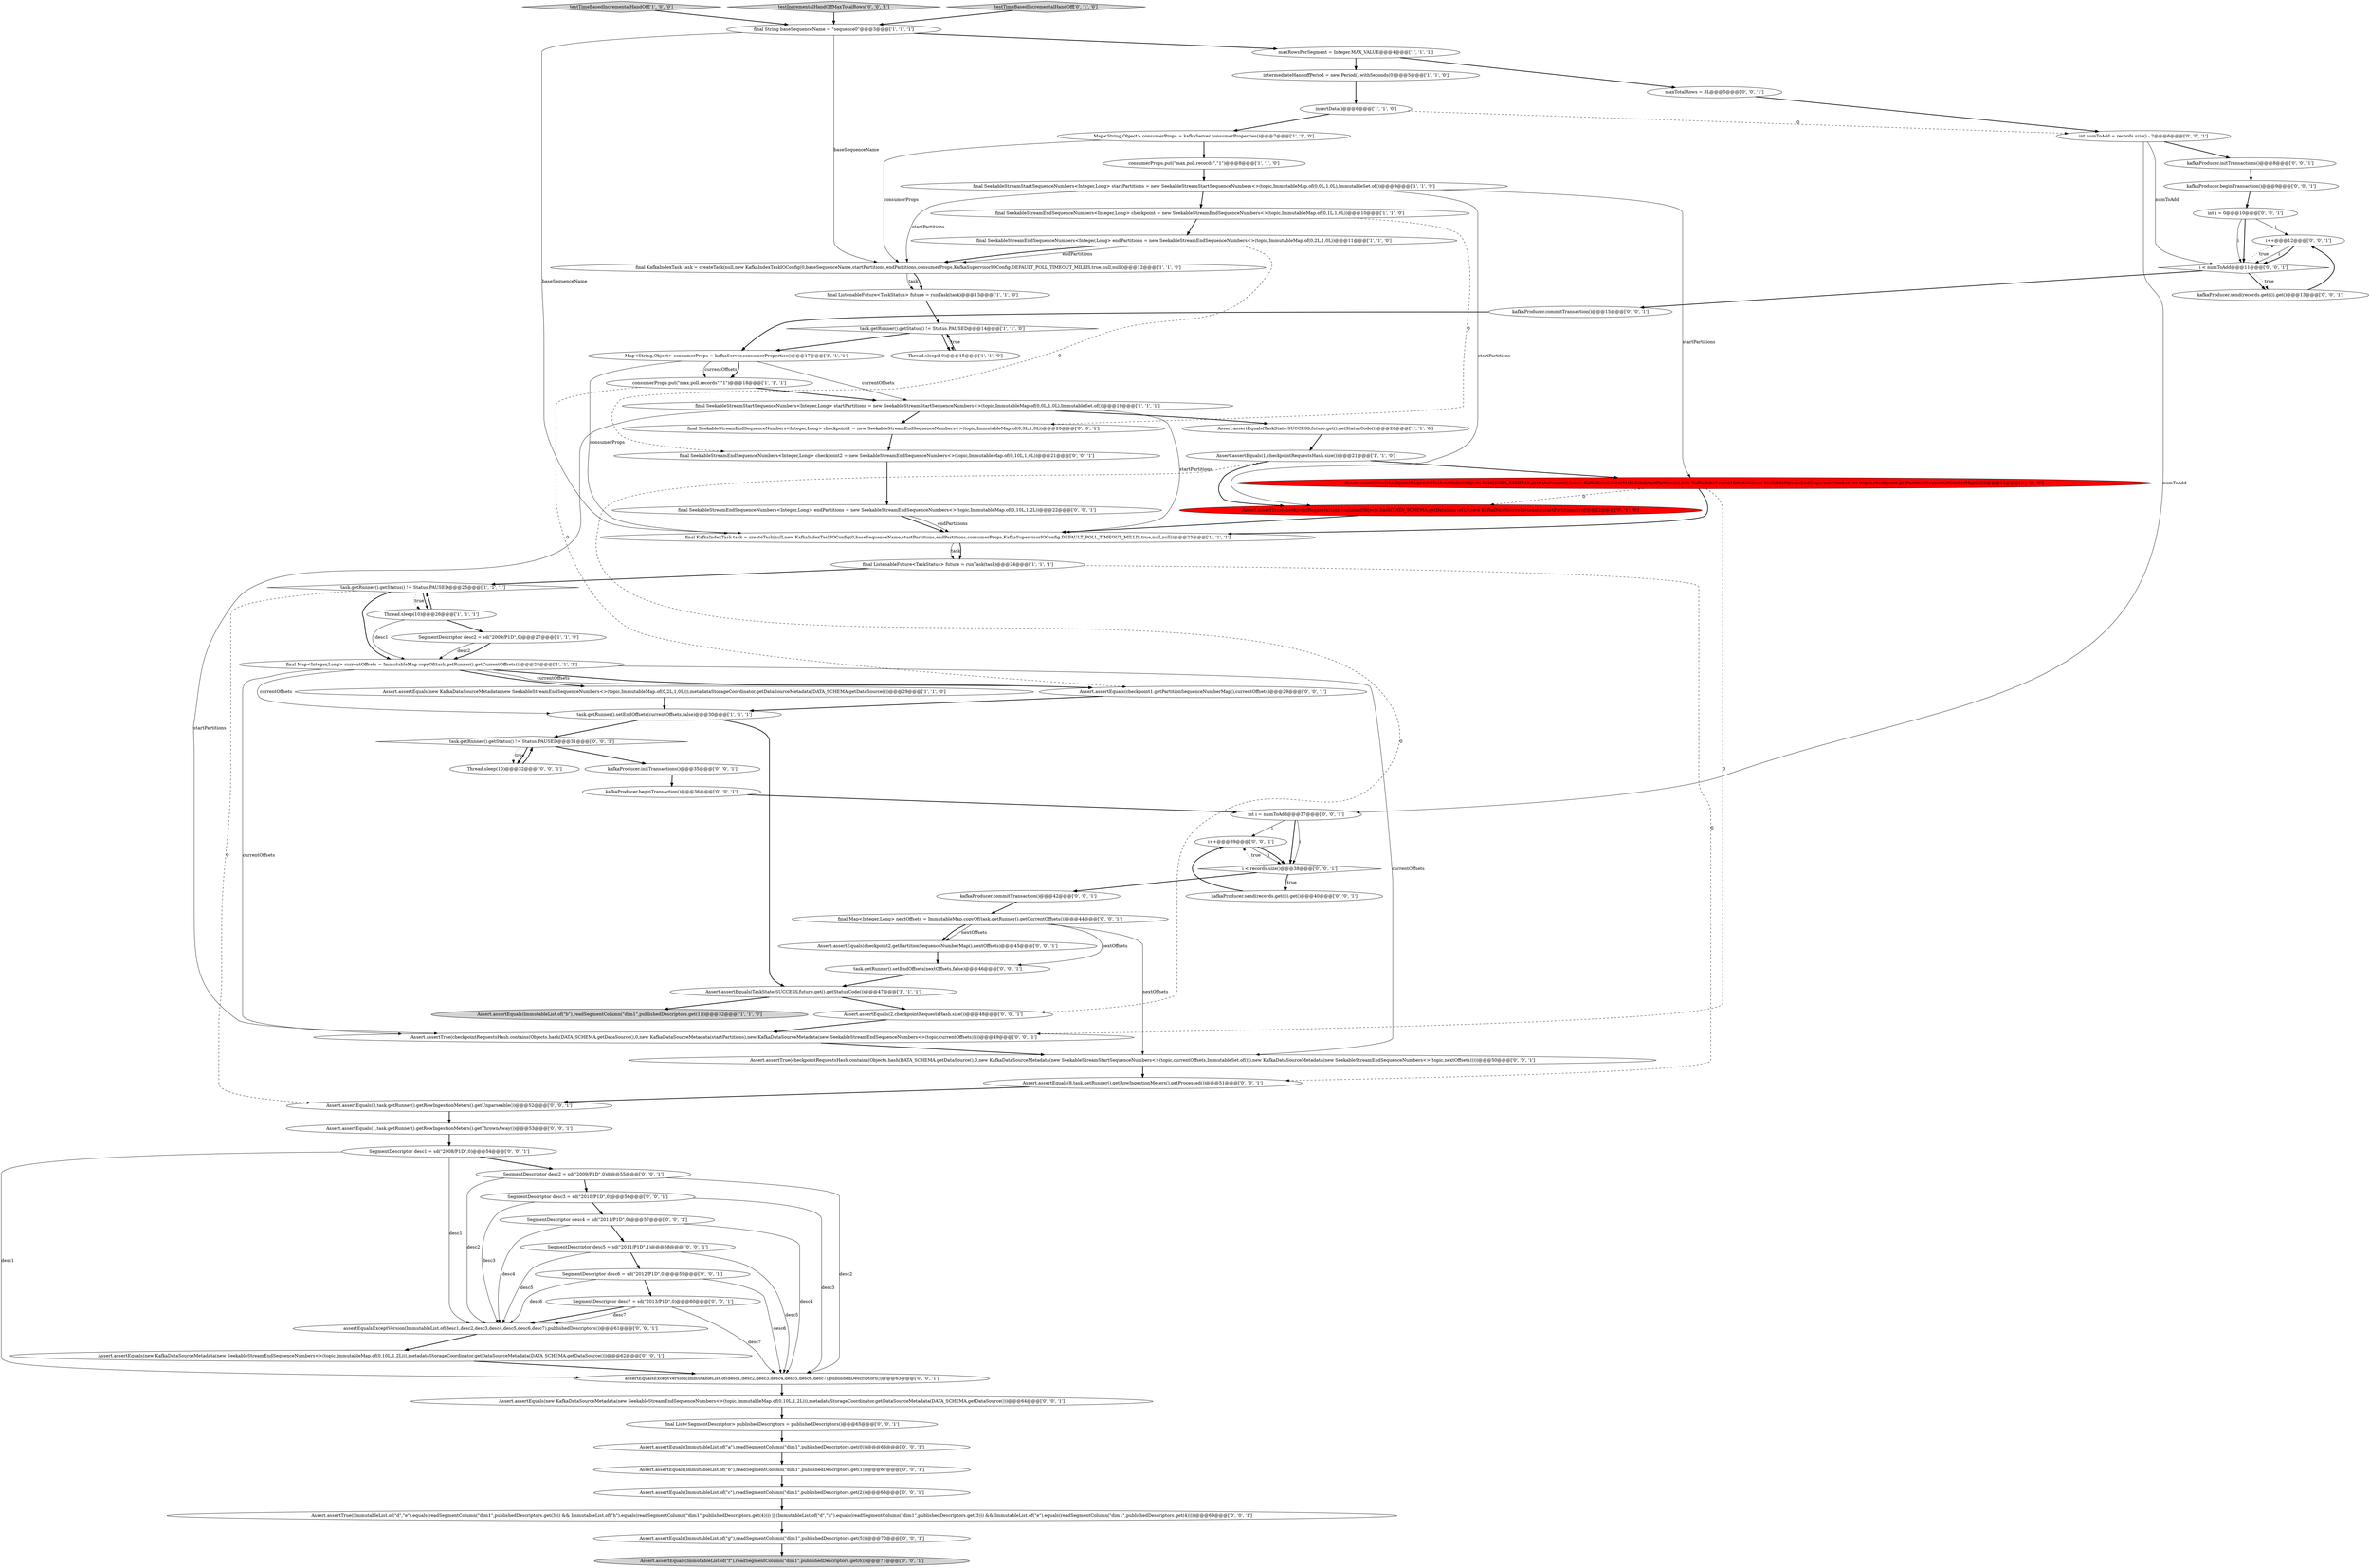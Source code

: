 digraph {
46 [style = filled, label = "Assert.assertEquals(3,task.getRunner().getRowIngestionMeters().getUnparseable())@@@52@@@['0', '0', '1']", fillcolor = white, shape = ellipse image = "AAA0AAABBB3BBB"];
45 [style = filled, label = "final SeekableStreamEndSequenceNumbers<Integer,Long> checkpoint2 = new SeekableStreamEndSequenceNumbers<>(topic,ImmutableMap.of(0,10L,1,0L))@@@21@@@['0', '0', '1']", fillcolor = white, shape = ellipse image = "AAA0AAABBB3BBB"];
19 [style = filled, label = "final KafkaIndexTask task = createTask(null,new KafkaIndexTaskIOConfig(0,baseSequenceName,startPartitions,endPartitions,consumerProps,KafkaSupervisorIOConfig.DEFAULT_POLL_TIMEOUT_MILLIS,true,null,null))@@@23@@@['1', '1', '1']", fillcolor = white, shape = ellipse image = "AAA0AAABBB1BBB"];
17 [style = filled, label = "task.getRunner().getStatus() != Status.PAUSED@@@14@@@['1', '1', '0']", fillcolor = white, shape = diamond image = "AAA0AAABBB1BBB"];
9 [style = filled, label = "consumerProps.put(\"max.poll.records\",\"1\")@@@18@@@['1', '1', '1']", fillcolor = white, shape = ellipse image = "AAA0AAABBB1BBB"];
10 [style = filled, label = "final SeekableStreamEndSequenceNumbers<Integer,Long> checkpoint = new SeekableStreamEndSequenceNumbers<>(topic,ImmutableMap.of(0,1L,1,0L))@@@10@@@['1', '1', '0']", fillcolor = white, shape = ellipse image = "AAA0AAABBB1BBB"];
20 [style = filled, label = "insertData()@@@6@@@['1', '1', '0']", fillcolor = white, shape = ellipse image = "AAA0AAABBB1BBB"];
29 [style = filled, label = "Thread.sleep(10)@@@15@@@['1', '1', '0']", fillcolor = white, shape = ellipse image = "AAA0AAABBB1BBB"];
44 [style = filled, label = "Assert.assertTrue((ImmutableList.of(\"d\",\"e\").equals(readSegmentColumn(\"dim1\",publishedDescriptors.get(3))) && ImmutableList.of(\"h\").equals(readSegmentColumn(\"dim1\",publishedDescriptors.get(4)))) || (ImmutableList.of(\"d\",\"h\").equals(readSegmentColumn(\"dim1\",publishedDescriptors.get(3))) && ImmutableList.of(\"e\").equals(readSegmentColumn(\"dim1\",publishedDescriptors.get(4)))))@@@69@@@['0', '0', '1']", fillcolor = white, shape = ellipse image = "AAA0AAABBB3BBB"];
22 [style = filled, label = "intermediateHandoffPeriod = new Period().withSeconds(0)@@@5@@@['1', '1', '0']", fillcolor = white, shape = ellipse image = "AAA0AAABBB1BBB"];
59 [style = filled, label = "SegmentDescriptor desc4 = sd(\"2011/P1D\",0)@@@57@@@['0', '0', '1']", fillcolor = white, shape = ellipse image = "AAA0AAABBB3BBB"];
13 [style = filled, label = "final SeekableStreamEndSequenceNumbers<Integer,Long> endPartitions = new SeekableStreamEndSequenceNumbers<>(topic,ImmutableMap.of(0,2L,1,0L))@@@11@@@['1', '1', '0']", fillcolor = white, shape = ellipse image = "AAA0AAABBB1BBB"];
55 [style = filled, label = "kafkaProducer.initTransactions()@@@8@@@['0', '0', '1']", fillcolor = white, shape = ellipse image = "AAA0AAABBB3BBB"];
50 [style = filled, label = "Assert.assertTrue(checkpointRequestsHash.contains(Objects.hash(DATA_SCHEMA.getDataSource(),0,new KafkaDataSourceMetadata(new SeekableStreamStartSequenceNumbers<>(topic,currentOffsets,ImmutableSet.of())),new KafkaDataSourceMetadata(new SeekableStreamEndSequenceNumbers<>(topic,nextOffsets)))))@@@50@@@['0', '0', '1']", fillcolor = white, shape = ellipse image = "AAA0AAABBB3BBB"];
4 [style = filled, label = "SegmentDescriptor desc2 = sd(\"2009/P1D\",0)@@@27@@@['1', '1', '0']", fillcolor = white, shape = ellipse image = "AAA0AAABBB1BBB"];
60 [style = filled, label = "i++@@@12@@@['0', '0', '1']", fillcolor = white, shape = ellipse image = "AAA0AAABBB3BBB"];
39 [style = filled, label = "assertEqualsExceptVersion(ImmutableList.of(desc1,desc2,desc3,desc4,desc5,desc6,desc7),publishedDescriptors())@@@63@@@['0', '0', '1']", fillcolor = white, shape = ellipse image = "AAA0AAABBB3BBB"];
8 [style = filled, label = "Thread.sleep(10)@@@26@@@['1', '1', '1']", fillcolor = white, shape = ellipse image = "AAA0AAABBB1BBB"];
28 [style = filled, label = "final String baseSequenceName = \"sequence0\"@@@3@@@['1', '1', '1']", fillcolor = white, shape = ellipse image = "AAA0AAABBB1BBB"];
24 [style = filled, label = "Assert.assertTrue(checkpointRequestsHash.contains(Objects.hash(DATA_SCHEMA.getDataSource(),0,new KafkaDataSourceMetadata(startPartitions),new KafkaDataSourceMetadata(new SeekableStreamEndSequenceNumbers<>(topic,checkpoint.getPartitionSequenceNumberMap())))))@@@22@@@['1', '0', '0']", fillcolor = red, shape = ellipse image = "AAA1AAABBB1BBB"];
48 [style = filled, label = "final SeekableStreamEndSequenceNumbers<Integer,Long> checkpoint1 = new SeekableStreamEndSequenceNumbers<>(topic,ImmutableMap.of(0,3L,1,0L))@@@20@@@['0', '0', '1']", fillcolor = white, shape = ellipse image = "AAA0AAABBB3BBB"];
16 [style = filled, label = "testTimeBasedIncrementalHandOff['1', '0', '0']", fillcolor = lightgray, shape = diamond image = "AAA0AAABBB1BBB"];
62 [style = filled, label = "final List<SegmentDescriptor> publishedDescriptors = publishedDescriptors()@@@65@@@['0', '0', '1']", fillcolor = white, shape = ellipse image = "AAA0AAABBB3BBB"];
67 [style = filled, label = "testIncrementalHandOffMaxTotalRows['0', '0', '1']", fillcolor = lightgray, shape = diamond image = "AAA0AAABBB3BBB"];
7 [style = filled, label = "final ListenableFuture<TaskStatus> future = runTask(task)@@@24@@@['1', '1', '1']", fillcolor = white, shape = ellipse image = "AAA0AAABBB1BBB"];
68 [style = filled, label = "i++@@@39@@@['0', '0', '1']", fillcolor = white, shape = ellipse image = "AAA0AAABBB3BBB"];
49 [style = filled, label = "final Map<Integer,Long> nextOffsets = ImmutableMap.copyOf(task.getRunner().getCurrentOffsets())@@@44@@@['0', '0', '1']", fillcolor = white, shape = ellipse image = "AAA0AAABBB3BBB"];
57 [style = filled, label = "Assert.assertEquals(ImmutableList.of(\"a\"),readSegmentColumn(\"dim1\",publishedDescriptors.get(0)))@@@66@@@['0', '0', '1']", fillcolor = white, shape = ellipse image = "AAA0AAABBB3BBB"];
41 [style = filled, label = "Assert.assertEquals(new KafkaDataSourceMetadata(new SeekableStreamEndSequenceNumbers<>(topic,ImmutableMap.of(0,10L,1,2L))),metadataStorageCoordinator.getDataSourceMetadata(DATA_SCHEMA.getDataSource()))@@@62@@@['0', '0', '1']", fillcolor = white, shape = ellipse image = "AAA0AAABBB3BBB"];
18 [style = filled, label = "Map<String,Object> consumerProps = kafkaServer.consumerProperties()@@@7@@@['1', '1', '0']", fillcolor = white, shape = ellipse image = "AAA0AAABBB1BBB"];
43 [style = filled, label = "task.getRunner().getStatus() != Status.PAUSED@@@31@@@['0', '0', '1']", fillcolor = white, shape = diamond image = "AAA0AAABBB3BBB"];
32 [style = filled, label = "Assert.assertEquals(checkpoint1.getPartitionSequenceNumberMap(),currentOffsets)@@@29@@@['0', '0', '1']", fillcolor = white, shape = ellipse image = "AAA0AAABBB3BBB"];
23 [style = filled, label = "consumerProps.put(\"max.poll.records\",\"1\")@@@8@@@['1', '1', '0']", fillcolor = white, shape = ellipse image = "AAA0AAABBB1BBB"];
31 [style = filled, label = "testTimeBasedIncrementalHandOff['0', '1', '0']", fillcolor = lightgray, shape = diamond image = "AAA0AAABBB2BBB"];
3 [style = filled, label = "maxRowsPerSegment = Integer.MAX_VALUE@@@4@@@['1', '1', '1']", fillcolor = white, shape = ellipse image = "AAA0AAABBB1BBB"];
30 [style = filled, label = "Assert.assertTrue(checkpointRequestsHash.contains(Objects.hash(DATA_SCHEMA.getDataSource(),0,new KafkaDataSourceMetadata(startPartitions))))@@@22@@@['0', '1', '0']", fillcolor = red, shape = ellipse image = "AAA1AAABBB2BBB"];
64 [style = filled, label = "int i = numToAdd@@@37@@@['0', '0', '1']", fillcolor = white, shape = ellipse image = "AAA0AAABBB3BBB"];
54 [style = filled, label = "maxTotalRows = 3L@@@5@@@['0', '0', '1']", fillcolor = white, shape = ellipse image = "AAA0AAABBB3BBB"];
38 [style = filled, label = "Assert.assertEquals(ImmutableList.of(\"c\"),readSegmentColumn(\"dim1\",publishedDescriptors.get(2)))@@@68@@@['0', '0', '1']", fillcolor = white, shape = ellipse image = "AAA0AAABBB3BBB"];
26 [style = filled, label = "final SeekableStreamStartSequenceNumbers<Integer,Long> startPartitions = new SeekableStreamStartSequenceNumbers<>(topic,ImmutableMap.of(0,0L,1,0L),ImmutableSet.of())@@@19@@@['1', '1', '1']", fillcolor = white, shape = ellipse image = "AAA0AAABBB1BBB"];
71 [style = filled, label = "int numToAdd = records.size() - 2@@@6@@@['0', '0', '1']", fillcolor = white, shape = ellipse image = "AAA0AAABBB3BBB"];
0 [style = filled, label = "Assert.assertEquals(1,checkpointRequestsHash.size())@@@21@@@['1', '1', '0']", fillcolor = white, shape = ellipse image = "AAA0AAABBB1BBB"];
73 [style = filled, label = "SegmentDescriptor desc6 = sd(\"2012/P1D\",0)@@@59@@@['0', '0', '1']", fillcolor = white, shape = ellipse image = "AAA0AAABBB3BBB"];
2 [style = filled, label = "final Map<Integer,Long> currentOffsets = ImmutableMap.copyOf(task.getRunner().getCurrentOffsets())@@@28@@@['1', '1', '1']", fillcolor = white, shape = ellipse image = "AAA0AAABBB1BBB"];
61 [style = filled, label = "kafkaProducer.beginTransaction()@@@36@@@['0', '0', '1']", fillcolor = white, shape = ellipse image = "AAA0AAABBB3BBB"];
72 [style = filled, label = "task.getRunner().setEndOffsets(nextOffsets,false)@@@46@@@['0', '0', '1']", fillcolor = white, shape = ellipse image = "AAA0AAABBB3BBB"];
75 [style = filled, label = "assertEqualsExceptVersion(ImmutableList.of(desc1,desc2,desc3,desc4,desc5,desc6,desc7),publishedDescriptors())@@@61@@@['0', '0', '1']", fillcolor = white, shape = ellipse image = "AAA0AAABBB3BBB"];
76 [style = filled, label = "i < numToAdd@@@11@@@['0', '0', '1']", fillcolor = white, shape = diamond image = "AAA0AAABBB3BBB"];
78 [style = filled, label = "Assert.assertEquals(2,checkpointRequestsHash.size())@@@48@@@['0', '0', '1']", fillcolor = white, shape = ellipse image = "AAA0AAABBB3BBB"];
65 [style = filled, label = "kafkaProducer.send(records.get(i)).get()@@@40@@@['0', '0', '1']", fillcolor = white, shape = ellipse image = "AAA0AAABBB3BBB"];
33 [style = filled, label = "Assert.assertEquals(ImmutableList.of(\"f\"),readSegmentColumn(\"dim1\",publishedDescriptors.get(6)))@@@71@@@['0', '0', '1']", fillcolor = lightgray, shape = ellipse image = "AAA0AAABBB3BBB"];
36 [style = filled, label = "kafkaProducer.beginTransaction()@@@9@@@['0', '0', '1']", fillcolor = white, shape = ellipse image = "AAA0AAABBB3BBB"];
12 [style = filled, label = "task.getRunner().setEndOffsets(currentOffsets,false)@@@30@@@['1', '1', '1']", fillcolor = white, shape = ellipse image = "AAA0AAABBB1BBB"];
11 [style = filled, label = "Assert.assertEquals(TaskState.SUCCESS,future.get().getStatusCode())@@@20@@@['1', '1', '0']", fillcolor = white, shape = ellipse image = "AAA0AAABBB1BBB"];
15 [style = filled, label = "final SeekableStreamStartSequenceNumbers<Integer,Long> startPartitions = new SeekableStreamStartSequenceNumbers<>(topic,ImmutableMap.of(0,0L,1,0L),ImmutableSet.of())@@@9@@@['1', '1', '0']", fillcolor = white, shape = ellipse image = "AAA0AAABBB1BBB"];
70 [style = filled, label = "kafkaProducer.commitTransaction()@@@15@@@['0', '0', '1']", fillcolor = white, shape = ellipse image = "AAA0AAABBB3BBB"];
69 [style = filled, label = "Assert.assertEquals(checkpoint2.getPartitionSequenceNumberMap(),nextOffsets)@@@45@@@['0', '0', '1']", fillcolor = white, shape = ellipse image = "AAA0AAABBB3BBB"];
6 [style = filled, label = "final ListenableFuture<TaskStatus> future = runTask(task)@@@13@@@['1', '1', '0']", fillcolor = white, shape = ellipse image = "AAA0AAABBB1BBB"];
35 [style = filled, label = "SegmentDescriptor desc7 = sd(\"2013/P1D\",0)@@@60@@@['0', '0', '1']", fillcolor = white, shape = ellipse image = "AAA0AAABBB3BBB"];
34 [style = filled, label = "SegmentDescriptor desc2 = sd(\"2009/P1D\",0)@@@55@@@['0', '0', '1']", fillcolor = white, shape = ellipse image = "AAA0AAABBB3BBB"];
56 [style = filled, label = "Assert.assertEquals(1,task.getRunner().getRowIngestionMeters().getThrownAway())@@@53@@@['0', '0', '1']", fillcolor = white, shape = ellipse image = "AAA0AAABBB3BBB"];
74 [style = filled, label = "Assert.assertEquals(ImmutableList.of(\"b\"),readSegmentColumn(\"dim1\",publishedDescriptors.get(1)))@@@67@@@['0', '0', '1']", fillcolor = white, shape = ellipse image = "AAA0AAABBB3BBB"];
53 [style = filled, label = "SegmentDescriptor desc3 = sd(\"2010/P1D\",0)@@@56@@@['0', '0', '1']", fillcolor = white, shape = ellipse image = "AAA0AAABBB3BBB"];
47 [style = filled, label = "SegmentDescriptor desc5 = sd(\"2011/P1D\",1)@@@58@@@['0', '0', '1']", fillcolor = white, shape = ellipse image = "AAA0AAABBB3BBB"];
58 [style = filled, label = "Assert.assertEquals(8,task.getRunner().getRowIngestionMeters().getProcessed())@@@51@@@['0', '0', '1']", fillcolor = white, shape = ellipse image = "AAA0AAABBB3BBB"];
77 [style = filled, label = "int i = 0@@@10@@@['0', '0', '1']", fillcolor = white, shape = ellipse image = "AAA0AAABBB3BBB"];
40 [style = filled, label = "Assert.assertEquals(new KafkaDataSourceMetadata(new SeekableStreamEndSequenceNumbers<>(topic,ImmutableMap.of(0,10L,1,2L))),metadataStorageCoordinator.getDataSourceMetadata(DATA_SCHEMA.getDataSource()))@@@64@@@['0', '0', '1']", fillcolor = white, shape = ellipse image = "AAA0AAABBB3BBB"];
51 [style = filled, label = "i < records.size()@@@38@@@['0', '0', '1']", fillcolor = white, shape = diamond image = "AAA0AAABBB3BBB"];
14 [style = filled, label = "Assert.assertEquals(ImmutableList.of(\"b\"),readSegmentColumn(\"dim1\",publishedDescriptors.get(1)))@@@32@@@['1', '1', '0']", fillcolor = lightgray, shape = ellipse image = "AAA0AAABBB1BBB"];
37 [style = filled, label = "kafkaProducer.send(records.get(i)).get()@@@13@@@['0', '0', '1']", fillcolor = white, shape = ellipse image = "AAA0AAABBB3BBB"];
80 [style = filled, label = "SegmentDescriptor desc1 = sd(\"2008/P1D\",0)@@@54@@@['0', '0', '1']", fillcolor = white, shape = ellipse image = "AAA0AAABBB3BBB"];
79 [style = filled, label = "kafkaProducer.initTransactions()@@@35@@@['0', '0', '1']", fillcolor = white, shape = ellipse image = "AAA0AAABBB3BBB"];
42 [style = filled, label = "final SeekableStreamEndSequenceNumbers<Integer,Long> endPartitions = new SeekableStreamEndSequenceNumbers<>(topic,ImmutableMap.of(0,10L,1,2L))@@@22@@@['0', '0', '1']", fillcolor = white, shape = ellipse image = "AAA0AAABBB3BBB"];
27 [style = filled, label = "task.getRunner().getStatus() != Status.PAUSED@@@25@@@['1', '1', '1']", fillcolor = white, shape = diamond image = "AAA0AAABBB1BBB"];
5 [style = filled, label = "final KafkaIndexTask task = createTask(null,new KafkaIndexTaskIOConfig(0,baseSequenceName,startPartitions,endPartitions,consumerProps,KafkaSupervisorIOConfig.DEFAULT_POLL_TIMEOUT_MILLIS,true,null,null))@@@12@@@['1', '1', '0']", fillcolor = white, shape = ellipse image = "AAA0AAABBB1BBB"];
66 [style = filled, label = "Thread.sleep(10)@@@32@@@['0', '0', '1']", fillcolor = white, shape = ellipse image = "AAA0AAABBB3BBB"];
81 [style = filled, label = "Assert.assertTrue(checkpointRequestsHash.contains(Objects.hash(DATA_SCHEMA.getDataSource(),0,new KafkaDataSourceMetadata(startPartitions),new KafkaDataSourceMetadata(new SeekableStreamEndSequenceNumbers<>(topic,currentOffsets)))))@@@49@@@['0', '0', '1']", fillcolor = white, shape = ellipse image = "AAA0AAABBB3BBB"];
21 [style = filled, label = "Assert.assertEquals(TaskState.SUCCESS,future.get().getStatusCode())@@@47@@@['1', '1', '1']", fillcolor = white, shape = ellipse image = "AAA0AAABBB1BBB"];
25 [style = filled, label = "Assert.assertEquals(new KafkaDataSourceMetadata(new SeekableStreamEndSequenceNumbers<>(topic,ImmutableMap.of(0,2L,1,0L))),metadataStorageCoordinator.getDataSourceMetadata(DATA_SCHEMA.getDataSource()))@@@29@@@['1', '1', '0']", fillcolor = white, shape = ellipse image = "AAA0AAABBB1BBB"];
52 [style = filled, label = "kafkaProducer.commitTransaction()@@@42@@@['0', '0', '1']", fillcolor = white, shape = ellipse image = "AAA0AAABBB3BBB"];
63 [style = filled, label = "Assert.assertEquals(ImmutableList.of(\"g\"),readSegmentColumn(\"dim1\",publishedDescriptors.get(5)))@@@70@@@['0', '0', '1']", fillcolor = white, shape = ellipse image = "AAA0AAABBB3BBB"];
1 [style = filled, label = "Map<String,Object> consumerProps = kafkaServer.consumerProperties()@@@17@@@['1', '1', '1']", fillcolor = white, shape = ellipse image = "AAA0AAABBB1BBB"];
0->30 [style = bold, label=""];
15->10 [style = bold, label=""];
67->28 [style = bold, label=""];
55->36 [style = bold, label=""];
64->51 [style = bold, label=""];
24->81 [style = dashed, label="0"];
38->44 [style = bold, label=""];
44->63 [style = bold, label=""];
32->12 [style = bold, label=""];
53->39 [style = solid, label="desc3"];
0->78 [style = dashed, label="0"];
28->5 [style = solid, label="baseSequenceName"];
59->39 [style = solid, label="desc4"];
53->75 [style = solid, label="desc3"];
43->66 [style = dotted, label="true"];
24->30 [style = dashed, label="0"];
26->11 [style = bold, label=""];
61->64 [style = bold, label=""];
5->6 [style = solid, label="task"];
26->81 [style = solid, label="startPartitions"];
9->26 [style = bold, label=""];
13->45 [style = dashed, label="0"];
73->39 [style = solid, label="desc6"];
71->64 [style = solid, label="numToAdd"];
37->60 [style = bold, label=""];
20->71 [style = dashed, label="0"];
0->24 [style = bold, label=""];
65->68 [style = bold, label=""];
57->74 [style = bold, label=""];
69->72 [style = bold, label=""];
76->37 [style = bold, label=""];
49->69 [style = solid, label="nextOffsets"];
45->42 [style = bold, label=""];
79->61 [style = bold, label=""];
2->81 [style = solid, label="currentOffsets"];
36->77 [style = bold, label=""];
28->3 [style = bold, label=""];
2->32 [style = bold, label=""];
8->4 [style = bold, label=""];
60->76 [style = solid, label="i"];
2->25 [style = bold, label=""];
54->71 [style = bold, label=""];
8->27 [style = bold, label=""];
27->2 [style = bold, label=""];
80->75 [style = solid, label="desc1"];
42->19 [style = bold, label=""];
64->51 [style = solid, label="i"];
34->53 [style = bold, label=""];
4->2 [style = solid, label="desc2"];
40->62 [style = bold, label=""];
24->19 [style = bold, label=""];
15->24 [style = solid, label="startPartitions"];
12->21 [style = bold, label=""];
49->50 [style = solid, label="nextOffsets"];
7->58 [style = dashed, label="0"];
35->39 [style = solid, label="desc7"];
13->5 [style = solid, label="endPartitions"];
73->35 [style = bold, label=""];
4->2 [style = bold, label=""];
27->8 [style = dotted, label="true"];
77->60 [style = solid, label="i"];
18->5 [style = solid, label="consumerProps"];
59->75 [style = solid, label="desc4"];
71->55 [style = bold, label=""];
47->75 [style = solid, label="desc5"];
20->18 [style = bold, label=""];
3->54 [style = bold, label=""];
30->19 [style = bold, label=""];
27->46 [style = dashed, label="0"];
43->66 [style = bold, label=""];
5->6 [style = bold, label=""];
22->20 [style = bold, label=""];
35->75 [style = solid, label="desc7"];
76->37 [style = dotted, label="true"];
49->69 [style = bold, label=""];
13->5 [style = bold, label=""];
58->46 [style = bold, label=""];
74->38 [style = bold, label=""];
72->21 [style = bold, label=""];
31->28 [style = bold, label=""];
26->48 [style = bold, label=""];
27->8 [style = bold, label=""];
73->75 [style = solid, label="desc6"];
68->51 [style = solid, label="i"];
28->19 [style = solid, label="baseSequenceName"];
6->17 [style = bold, label=""];
2->32 [style = solid, label="currentOffsets"];
1->9 [style = solid, label="currentOffsets"];
29->17 [style = bold, label=""];
46->56 [style = bold, label=""];
51->68 [style = dotted, label="true"];
18->23 [style = bold, label=""];
17->1 [style = bold, label=""];
50->58 [style = bold, label=""];
35->75 [style = bold, label=""];
76->60 [style = dotted, label="true"];
23->15 [style = bold, label=""];
8->2 [style = solid, label="desc1"];
34->39 [style = solid, label="desc2"];
15->5 [style = solid, label="startPartitions"];
2->50 [style = solid, label="currentOffsets"];
21->78 [style = bold, label=""];
51->52 [style = bold, label=""];
77->76 [style = solid, label="i"];
68->51 [style = bold, label=""];
1->9 [style = bold, label=""];
42->19 [style = solid, label="endPartitions"];
9->32 [style = dashed, label="0"];
71->76 [style = solid, label="numToAdd"];
59->47 [style = bold, label=""];
1->26 [style = solid, label="currentOffsets"];
10->13 [style = bold, label=""];
49->72 [style = solid, label="nextOffsets"];
39->40 [style = bold, label=""];
64->68 [style = solid, label="i"];
66->43 [style = bold, label=""];
56->80 [style = bold, label=""];
76->70 [style = bold, label=""];
51->65 [style = bold, label=""];
51->65 [style = dotted, label="true"];
2->12 [style = solid, label="currentOffsets"];
17->29 [style = dotted, label="true"];
12->43 [style = bold, label=""];
70->1 [style = bold, label=""];
78->81 [style = bold, label=""];
21->14 [style = bold, label=""];
80->34 [style = bold, label=""];
26->19 [style = solid, label="startPartitions"];
63->33 [style = bold, label=""];
19->7 [style = solid, label="task"];
52->49 [style = bold, label=""];
47->73 [style = bold, label=""];
60->76 [style = bold, label=""];
1->19 [style = solid, label="consumerProps"];
62->57 [style = bold, label=""];
3->22 [style = bold, label=""];
81->50 [style = bold, label=""];
11->0 [style = bold, label=""];
48->45 [style = bold, label=""];
43->79 [style = bold, label=""];
77->76 [style = bold, label=""];
15->30 [style = solid, label="startPartitions"];
16->28 [style = bold, label=""];
53->59 [style = bold, label=""];
25->12 [style = bold, label=""];
47->39 [style = solid, label="desc5"];
10->48 [style = dashed, label="0"];
7->27 [style = bold, label=""];
34->75 [style = solid, label="desc2"];
41->39 [style = bold, label=""];
17->29 [style = bold, label=""];
75->41 [style = bold, label=""];
19->7 [style = bold, label=""];
80->39 [style = solid, label="desc1"];
}
